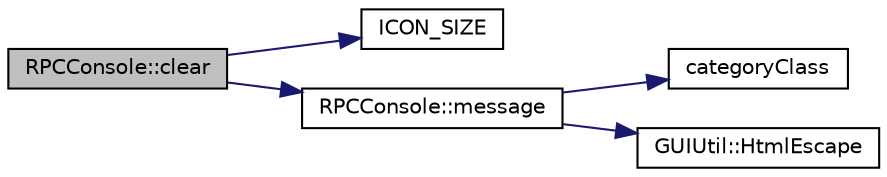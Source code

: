 digraph "RPCConsole::clear"
{
  edge [fontname="Helvetica",fontsize="10",labelfontname="Helvetica",labelfontsize="10"];
  node [fontname="Helvetica",fontsize="10",shape=record];
  rankdir="LR";
  Node54 [label="RPCConsole::clear",height=0.2,width=0.4,color="black", fillcolor="grey75", style="filled", fontcolor="black"];
  Node54 -> Node55 [color="midnightblue",fontsize="10",style="solid",fontname="Helvetica"];
  Node55 [label="ICON_SIZE",height=0.2,width=0.4,color="black", fillcolor="white", style="filled",URL="$d7/df4/rpcconsole_8cpp.html#a2e32342d4d52b2cb14b9430673f4e23d"];
  Node54 -> Node56 [color="midnightblue",fontsize="10",style="solid",fontname="Helvetica"];
  Node56 [label="RPCConsole::message",height=0.2,width=0.4,color="black", fillcolor="white", style="filled",URL="$d7/de8/class_r_p_c_console.html#ad7a93a587a78b0080a930bd325460b20"];
  Node56 -> Node57 [color="midnightblue",fontsize="10",style="solid",fontname="Helvetica"];
  Node57 [label="categoryClass",height=0.2,width=0.4,color="black", fillcolor="white", style="filled",URL="$d7/df4/rpcconsole_8cpp.html#abe5e795aa05870dd2c446c340bf35d66"];
  Node56 -> Node58 [color="midnightblue",fontsize="10",style="solid",fontname="Helvetica"];
  Node58 [label="GUIUtil::HtmlEscape",height=0.2,width=0.4,color="black", fillcolor="white", style="filled",URL="$d1/d87/namespace_g_u_i_util.html#a2d4b7f2c11ebc4b97af10bc20d19b1b2"];
}

